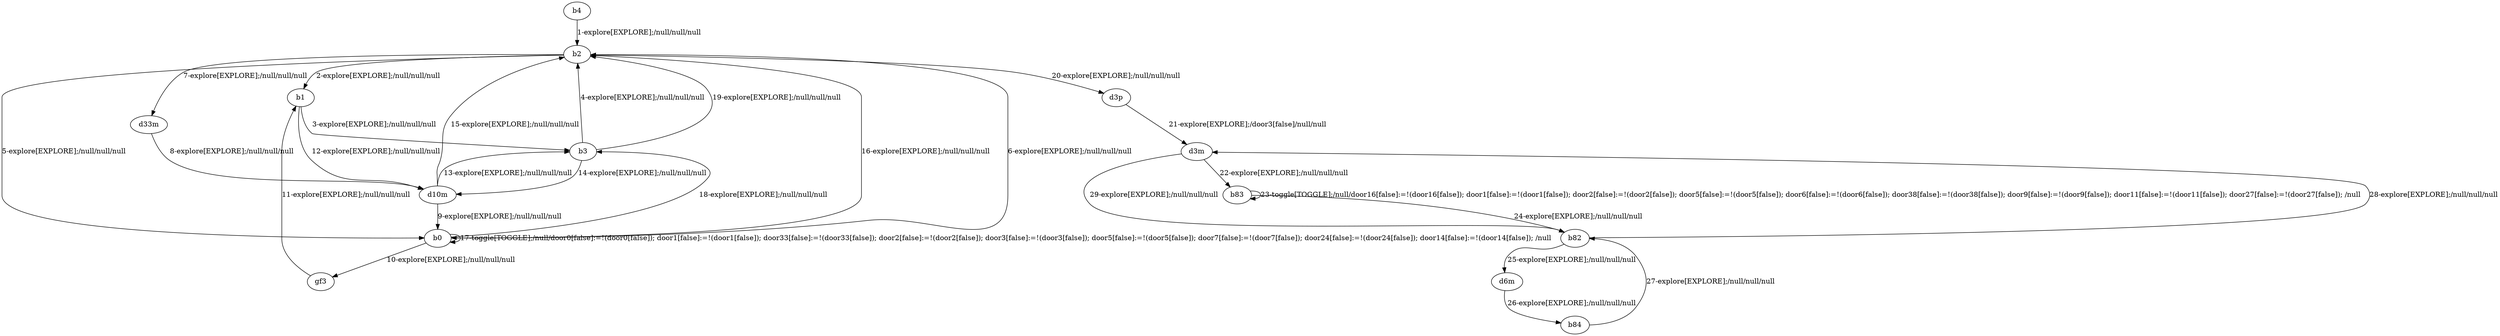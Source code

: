 # Total number of goals covered by this test: 1
# b82 --> d3m

digraph g {
"b4" -> "b2" [label = "1-explore[EXPLORE];/null/null/null"];
"b2" -> "b1" [label = "2-explore[EXPLORE];/null/null/null"];
"b1" -> "b3" [label = "3-explore[EXPLORE];/null/null/null"];
"b3" -> "b2" [label = "4-explore[EXPLORE];/null/null/null"];
"b2" -> "b0" [label = "5-explore[EXPLORE];/null/null/null"];
"b0" -> "b2" [label = "6-explore[EXPLORE];/null/null/null"];
"b2" -> "d33m" [label = "7-explore[EXPLORE];/null/null/null"];
"d33m" -> "d10m" [label = "8-explore[EXPLORE];/null/null/null"];
"d10m" -> "b0" [label = "9-explore[EXPLORE];/null/null/null"];
"b0" -> "gf3" [label = "10-explore[EXPLORE];/null/null/null"];
"gf3" -> "b1" [label = "11-explore[EXPLORE];/null/null/null"];
"b1" -> "d10m" [label = "12-explore[EXPLORE];/null/null/null"];
"d10m" -> "b3" [label = "13-explore[EXPLORE];/null/null/null"];
"b3" -> "d10m" [label = "14-explore[EXPLORE];/null/null/null"];
"d10m" -> "b2" [label = "15-explore[EXPLORE];/null/null/null"];
"b2" -> "b0" [label = "16-explore[EXPLORE];/null/null/null"];
"b0" -> "b0" [label = "17-toggle[TOGGLE];/null/door0[false]:=!(door0[false]); door1[false]:=!(door1[false]); door33[false]:=!(door33[false]); door2[false]:=!(door2[false]); door3[false]:=!(door3[false]); door5[false]:=!(door5[false]); door7[false]:=!(door7[false]); door24[false]:=!(door24[false]); door14[false]:=!(door14[false]); /null"];
"b0" -> "b3" [label = "18-explore[EXPLORE];/null/null/null"];
"b3" -> "b2" [label = "19-explore[EXPLORE];/null/null/null"];
"b2" -> "d3p" [label = "20-explore[EXPLORE];/null/null/null"];
"d3p" -> "d3m" [label = "21-explore[EXPLORE];/door3[false]/null/null"];
"d3m" -> "b83" [label = "22-explore[EXPLORE];/null/null/null"];
"b83" -> "b83" [label = "23-toggle[TOGGLE];/null/door16[false]:=!(door16[false]); door1[false]:=!(door1[false]); door2[false]:=!(door2[false]); door5[false]:=!(door5[false]); door6[false]:=!(door6[false]); door38[false]:=!(door38[false]); door9[false]:=!(door9[false]); door11[false]:=!(door11[false]); door27[false]:=!(door27[false]); /null"];
"b83" -> "b82" [label = "24-explore[EXPLORE];/null/null/null"];
"b82" -> "d6m" [label = "25-explore[EXPLORE];/null/null/null"];
"d6m" -> "b84" [label = "26-explore[EXPLORE];/null/null/null"];
"b84" -> "b82" [label = "27-explore[EXPLORE];/null/null/null"];
"b82" -> "d3m" [label = "28-explore[EXPLORE];/null/null/null"];
"d3m" -> "b82" [label = "29-explore[EXPLORE];/null/null/null"];
}